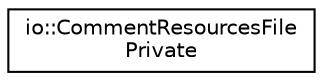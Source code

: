 digraph "Graphical Class Hierarchy"
{
 // LATEX_PDF_SIZE
  edge [fontname="Helvetica",fontsize="10",labelfontname="Helvetica",labelfontsize="10"];
  node [fontname="Helvetica",fontsize="10",shape=record];
  rankdir="LR";
  Node0 [label="io::CommentResourcesFile\lPrivate",height=0.2,width=0.4,color="black", fillcolor="white", style="filled",URL="$classio_1_1_comment_resources_file_private.html",tooltip=" "];
}
